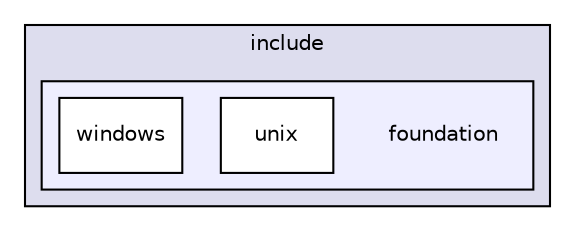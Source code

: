 digraph "foundation" {
  compound=true
  node [ fontsize="10", fontname="Helvetica"];
  edge [ labelfontsize="10", labelfontname="Helvetica"];
  subgraph clusterdir_7f9965b26b019f7a0f76e71292de2bd7 {
    graph [ bgcolor="#ddddee", pencolor="black", label="include" fontname="Helvetica", fontsize="10", URL="dir_7f9965b26b019f7a0f76e71292de2bd7.html"]
  subgraph clusterdir_3a9a8be59dab4e04c1c4c25279c83750 {
    graph [ bgcolor="#eeeeff", pencolor="black", label="" URL="dir_3a9a8be59dab4e04c1c4c25279c83750.html"];
    dir_3a9a8be59dab4e04c1c4c25279c83750 [shape=plaintext label="foundation"];
    dir_c42e54eb12e395f61273b2dd6a342692 [shape=box label="unix" color="black" fillcolor="white" style="filled" URL="dir_c42e54eb12e395f61273b2dd6a342692.html"];
    dir_27f3f379401c19c60bdc750bd2b819f8 [shape=box label="windows" color="black" fillcolor="white" style="filled" URL="dir_27f3f379401c19c60bdc750bd2b819f8.html"];
  }
  }
}
